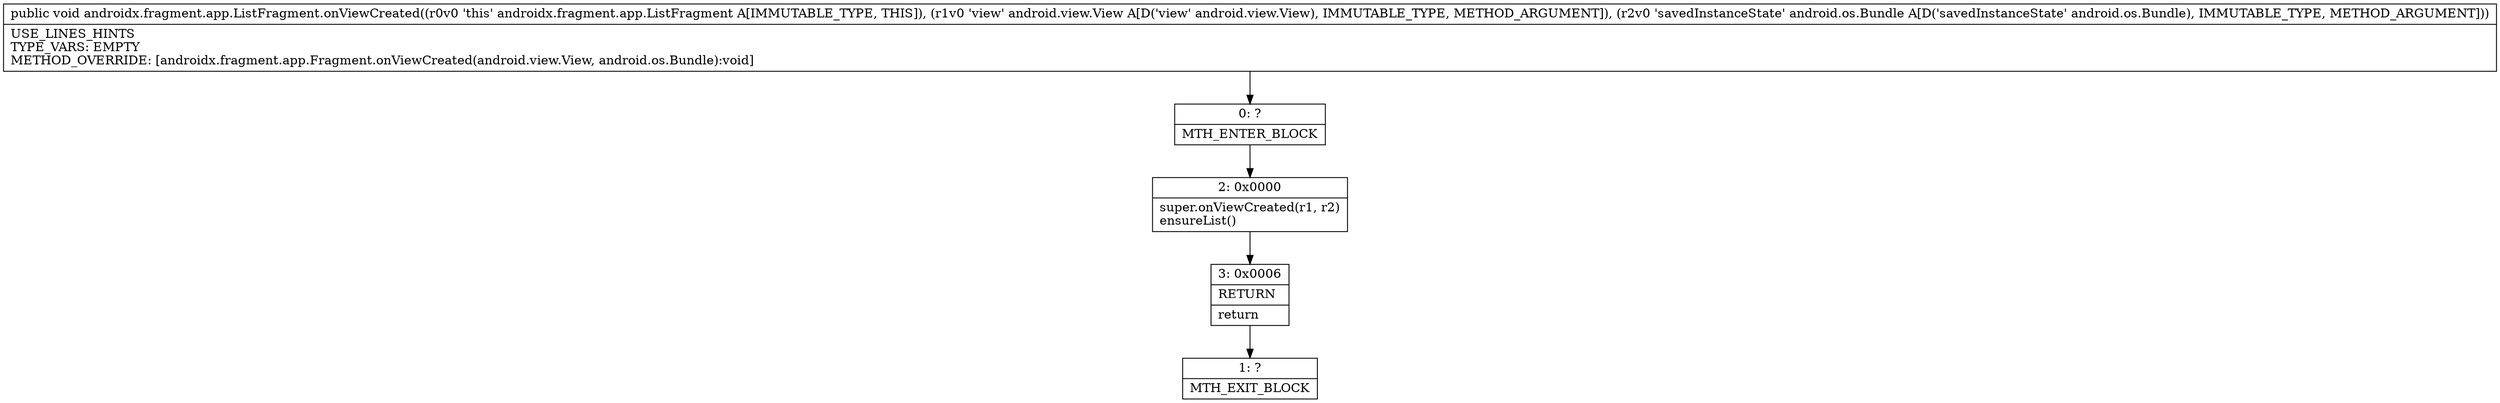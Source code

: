 digraph "CFG forandroidx.fragment.app.ListFragment.onViewCreated(Landroid\/view\/View;Landroid\/os\/Bundle;)V" {
Node_0 [shape=record,label="{0\:\ ?|MTH_ENTER_BLOCK\l}"];
Node_2 [shape=record,label="{2\:\ 0x0000|super.onViewCreated(r1, r2)\lensureList()\l}"];
Node_3 [shape=record,label="{3\:\ 0x0006|RETURN\l|return\l}"];
Node_1 [shape=record,label="{1\:\ ?|MTH_EXIT_BLOCK\l}"];
MethodNode[shape=record,label="{public void androidx.fragment.app.ListFragment.onViewCreated((r0v0 'this' androidx.fragment.app.ListFragment A[IMMUTABLE_TYPE, THIS]), (r1v0 'view' android.view.View A[D('view' android.view.View), IMMUTABLE_TYPE, METHOD_ARGUMENT]), (r2v0 'savedInstanceState' android.os.Bundle A[D('savedInstanceState' android.os.Bundle), IMMUTABLE_TYPE, METHOD_ARGUMENT]))  | USE_LINES_HINTS\lTYPE_VARS: EMPTY\lMETHOD_OVERRIDE: [androidx.fragment.app.Fragment.onViewCreated(android.view.View, android.os.Bundle):void]\l}"];
MethodNode -> Node_0;Node_0 -> Node_2;
Node_2 -> Node_3;
Node_3 -> Node_1;
}

